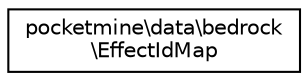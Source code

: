 digraph "Graphical Class Hierarchy"
{
 // INTERACTIVE_SVG=YES
 // LATEX_PDF_SIZE
  edge [fontname="Helvetica",fontsize="10",labelfontname="Helvetica",labelfontsize="10"];
  node [fontname="Helvetica",fontsize="10",shape=record];
  rankdir="LR";
  Node0 [label="pocketmine\\data\\bedrock\l\\EffectIdMap",height=0.2,width=0.4,color="black", fillcolor="white", style="filled",URL="$dc/d70/classpocketmine_1_1data_1_1bedrock_1_1_effect_id_map.html",tooltip=" "];
}
